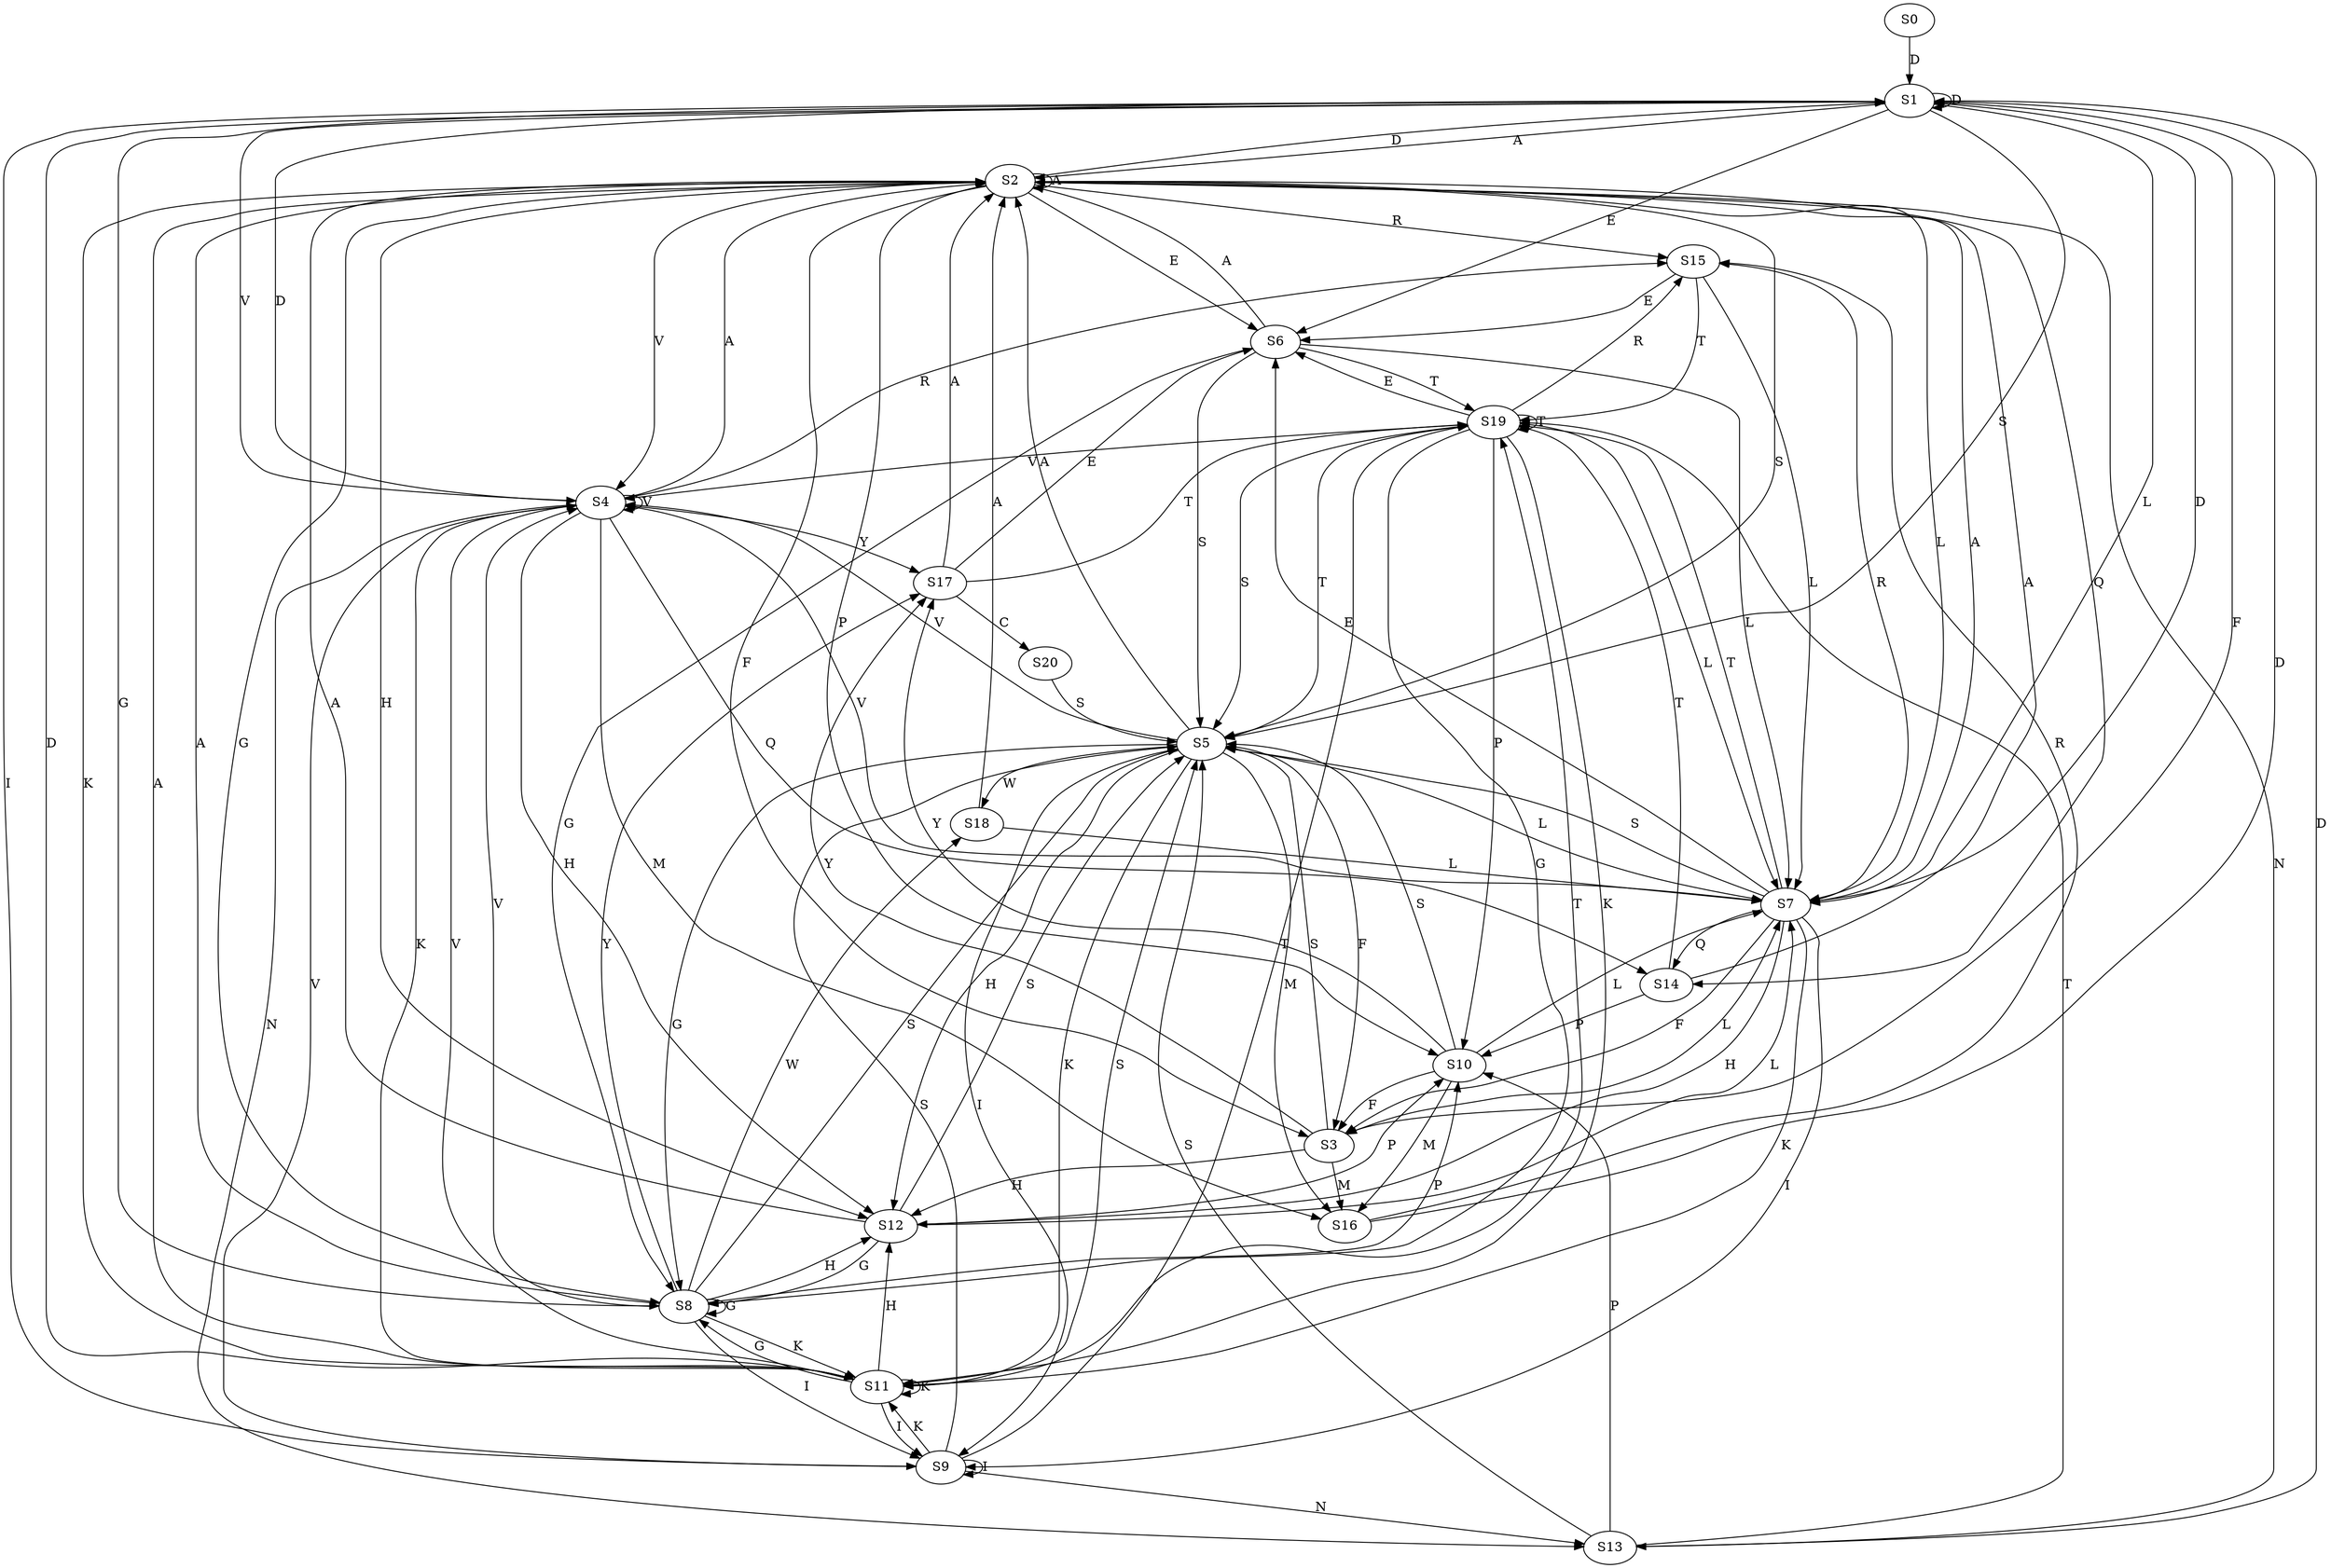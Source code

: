strict digraph  {
	S0 -> S1 [ label = D ];
	S1 -> S2 [ label = A ];
	S1 -> S3 [ label = F ];
	S1 -> S4 [ label = V ];
	S1 -> S1 [ label = D ];
	S1 -> S5 [ label = S ];
	S1 -> S6 [ label = E ];
	S1 -> S7 [ label = L ];
	S1 -> S8 [ label = G ];
	S1 -> S9 [ label = I ];
	S2 -> S10 [ label = P ];
	S2 -> S11 [ label = K ];
	S2 -> S2 [ label = A ];
	S2 -> S8 [ label = G ];
	S2 -> S12 [ label = H ];
	S2 -> S6 [ label = E ];
	S2 -> S5 [ label = S ];
	S2 -> S4 [ label = V ];
	S2 -> S1 [ label = D ];
	S2 -> S13 [ label = N ];
	S2 -> S3 [ label = F ];
	S2 -> S7 [ label = L ];
	S2 -> S14 [ label = Q ];
	S2 -> S15 [ label = R ];
	S3 -> S16 [ label = M ];
	S3 -> S5 [ label = S ];
	S3 -> S17 [ label = Y ];
	S3 -> S12 [ label = H ];
	S3 -> S7 [ label = L ];
	S4 -> S16 [ label = M ];
	S4 -> S13 [ label = N ];
	S4 -> S11 [ label = K ];
	S4 -> S14 [ label = Q ];
	S4 -> S2 [ label = A ];
	S4 -> S12 [ label = H ];
	S4 -> S15 [ label = R ];
	S4 -> S1 [ label = D ];
	S4 -> S4 [ label = V ];
	S4 -> S17 [ label = Y ];
	S5 -> S7 [ label = L ];
	S5 -> S8 [ label = G ];
	S5 -> S11 [ label = K ];
	S5 -> S2 [ label = A ];
	S5 -> S4 [ label = V ];
	S5 -> S16 [ label = M ];
	S5 -> S18 [ label = W ];
	S5 -> S9 [ label = I ];
	S5 -> S3 [ label = F ];
	S5 -> S12 [ label = H ];
	S5 -> S19 [ label = T ];
	S6 -> S8 [ label = G ];
	S6 -> S2 [ label = A ];
	S6 -> S7 [ label = L ];
	S6 -> S19 [ label = T ];
	S6 -> S5 [ label = S ];
	S7 -> S4 [ label = V ];
	S7 -> S2 [ label = A ];
	S7 -> S3 [ label = F ];
	S7 -> S1 [ label = D ];
	S7 -> S11 [ label = K ];
	S7 -> S12 [ label = H ];
	S7 -> S5 [ label = S ];
	S7 -> S9 [ label = I ];
	S7 -> S19 [ label = T ];
	S7 -> S15 [ label = R ];
	S7 -> S14 [ label = Q ];
	S7 -> S6 [ label = E ];
	S8 -> S18 [ label = W ];
	S8 -> S4 [ label = V ];
	S8 -> S2 [ label = A ];
	S8 -> S17 [ label = Y ];
	S8 -> S12 [ label = H ];
	S8 -> S11 [ label = K ];
	S8 -> S5 [ label = S ];
	S8 -> S9 [ label = I ];
	S8 -> S8 [ label = G ];
	S8 -> S10 [ label = P ];
	S9 -> S13 [ label = N ];
	S9 -> S11 [ label = K ];
	S9 -> S19 [ label = T ];
	S9 -> S9 [ label = I ];
	S9 -> S4 [ label = V ];
	S9 -> S5 [ label = S ];
	S10 -> S5 [ label = S ];
	S10 -> S3 [ label = F ];
	S10 -> S16 [ label = M ];
	S10 -> S7 [ label = L ];
	S10 -> S17 [ label = Y ];
	S11 -> S1 [ label = D ];
	S11 -> S4 [ label = V ];
	S11 -> S8 [ label = G ];
	S11 -> S19 [ label = T ];
	S11 -> S11 [ label = K ];
	S11 -> S12 [ label = H ];
	S11 -> S9 [ label = I ];
	S11 -> S5 [ label = S ];
	S11 -> S2 [ label = A ];
	S12 -> S2 [ label = A ];
	S12 -> S10 [ label = P ];
	S12 -> S5 [ label = S ];
	S12 -> S8 [ label = G ];
	S12 -> S7 [ label = L ];
	S13 -> S19 [ label = T ];
	S13 -> S10 [ label = P ];
	S13 -> S5 [ label = S ];
	S13 -> S1 [ label = D ];
	S14 -> S2 [ label = A ];
	S14 -> S19 [ label = T ];
	S14 -> S10 [ label = P ];
	S15 -> S6 [ label = E ];
	S15 -> S7 [ label = L ];
	S15 -> S19 [ label = T ];
	S16 -> S15 [ label = R ];
	S16 -> S1 [ label = D ];
	S17 -> S6 [ label = E ];
	S17 -> S19 [ label = T ];
	S17 -> S20 [ label = C ];
	S17 -> S2 [ label = A ];
	S18 -> S2 [ label = A ];
	S18 -> S7 [ label = L ];
	S19 -> S11 [ label = K ];
	S19 -> S10 [ label = P ];
	S19 -> S19 [ label = T ];
	S19 -> S7 [ label = L ];
	S19 -> S15 [ label = R ];
	S19 -> S5 [ label = S ];
	S19 -> S8 [ label = G ];
	S19 -> S6 [ label = E ];
	S19 -> S4 [ label = V ];
	S20 -> S5 [ label = S ];
}
